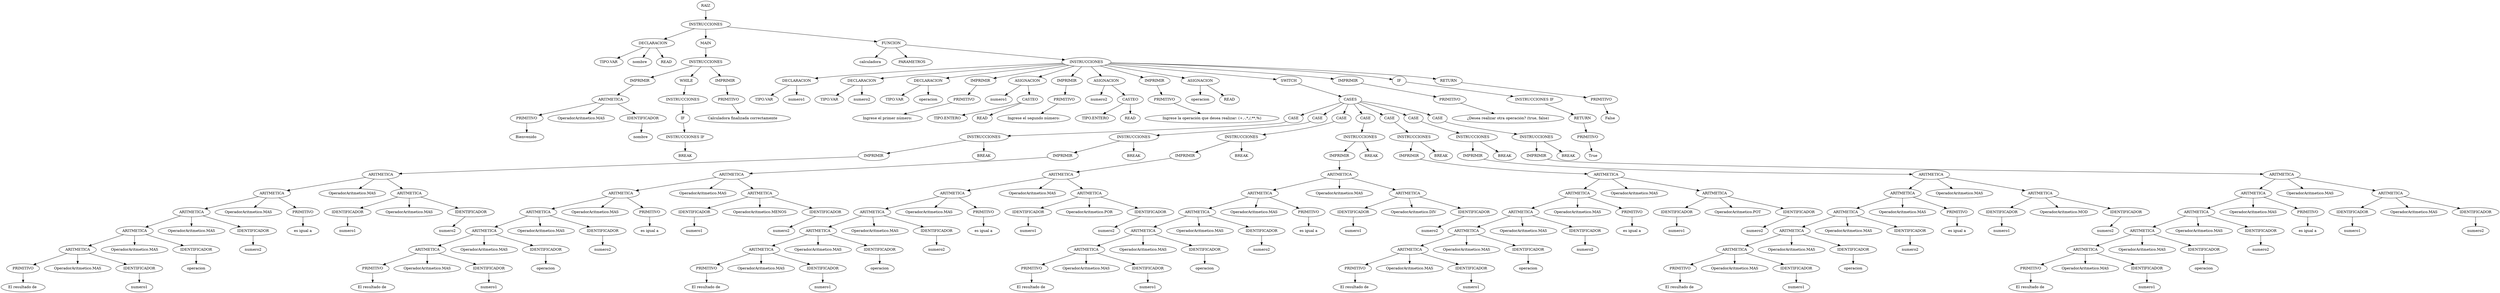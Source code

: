 digraph {
n0[label="RAIZ"];
n1[label="INSTRUCCIONES"];
n0->n1;
n2[label="DECLARACION"];
n1->n2;
n3[label="TIPO.VAR"];
n2->n3;
n4[label="nombre"];
n2->n4;
n5[label="READ"];
n2->n5;
n6[label="MAIN"];
n1->n6;
n7[label="INSTRUCCIONES"];
n6->n7;
n8[label="IMPRIMIR"];
n7->n8;
n9[label="ARITMETICA"];
n8->n9;
n10[label="PRIMITIVO"];
n9->n10;
n11[label="Bienvenido "];
n10->n11;
n12[label="OperadorAritmetico.MAS"];
n9->n12;
n13[label="IDENTIFICADOR"];
n9->n13;
n14[label="nombre"];
n13->n14;
n15[label="WHILE"];
n7->n15;
n16[label="INSTRUCCIONES"];
n15->n16;
n17[label="IF"];
n16->n17;
n18[label="INSTRUCCIONES IF"];
n17->n18;
n19[label="BREAK"];
n18->n19;
n20[label="IMPRIMIR"];
n7->n20;
n21[label="PRIMITIVO"];
n20->n21;
n22[label="Calculadora finalizada correctamente"];
n21->n22;
n23[label="FUNCION"];
n1->n23;
n24[label="calculadora"];
n23->n24;
n25[label="PARAMETROS"];
n23->n25;
n26[label="INSTRUCCIONES"];
n23->n26;
n27[label="DECLARACION"];
n26->n27;
n28[label="TIPO.VAR"];
n27->n28;
n29[label="numero1"];
n27->n29;
n30[label="DECLARACION"];
n26->n30;
n31[label="TIPO.VAR"];
n30->n31;
n32[label="numero2"];
n30->n32;
n33[label="DECLARACION"];
n26->n33;
n34[label="TIPO.VAR"];
n33->n34;
n35[label="operacion"];
n33->n35;
n36[label="IMPRIMIR"];
n26->n36;
n37[label="PRIMITIVO"];
n36->n37;
n38[label="Ingrese el primer número:
"];
n37->n38;
n39[label="ASIGNACION"];
n26->n39;
n40[label="numero1"];
n39->n40;
n41[label="CASTEO"];
n39->n41;
n42[label="TIPO.ENTERO"];
n41->n42;
n43[label="READ"];
n41->n43;
n44[label="IMPRIMIR"];
n26->n44;
n45[label="PRIMITIVO"];
n44->n45;
n46[label="Ingrese el segundo número:
"];
n45->n46;
n47[label="ASIGNACION"];
n26->n47;
n48[label="numero2"];
n47->n48;
n49[label="CASTEO"];
n47->n49;
n50[label="TIPO.ENTERO"];
n49->n50;
n51[label="READ"];
n49->n51;
n52[label="IMPRIMIR"];
n26->n52;
n53[label="PRIMITIVO"];
n52->n53;
n54[label="Ingrese la operación que desea realizar: (+,-,*,/,**,%)
"];
n53->n54;
n55[label="ASIGNACION"];
n26->n55;
n56[label="operacion"];
n55->n56;
n57[label="READ"];
n55->n57;
n58[label="SWITCH"];
n26->n58;
n59[label="CASES"];
n58->n59;
n60[label="CASE"];
n59->n60;
n61[label="INSTRUCCIONES"];
n60->n61;
n62[label="IMPRIMIR"];
n61->n62;
n63[label="ARITMETICA"];
n62->n63;
n64[label="ARITMETICA"];
n63->n64;
n65[label="ARITMETICA"];
n64->n65;
n66[label="ARITMETICA"];
n65->n66;
n67[label="ARITMETICA"];
n66->n67;
n68[label="PRIMITIVO"];
n67->n68;
n69[label="El resultado de "];
n68->n69;
n70[label="OperadorAritmetico.MAS"];
n67->n70;
n71[label="IDENTIFICADOR"];
n67->n71;
n72[label="numero1"];
n71->n72;
n73[label="OperadorAritmetico.MAS"];
n66->n73;
n74[label="IDENTIFICADOR"];
n66->n74;
n75[label="operacion"];
n74->n75;
n76[label="OperadorAritmetico.MAS"];
n65->n76;
n77[label="IDENTIFICADOR"];
n65->n77;
n78[label="numero2"];
n77->n78;
n79[label="OperadorAritmetico.MAS"];
n64->n79;
n80[label="PRIMITIVO"];
n64->n80;
n81[label=" es igual a "];
n80->n81;
n82[label="OperadorAritmetico.MAS"];
n63->n82;
n83[label="ARITMETICA"];
n63->n83;
n84[label="IDENTIFICADOR"];
n83->n84;
n85[label="numero1"];
n84->n85;
n86[label="OperadorAritmetico.MAS"];
n83->n86;
n87[label="IDENTIFICADOR"];
n83->n87;
n88[label="numero2"];
n87->n88;
n89[label="BREAK"];
n61->n89;
n90[label="CASE"];
n59->n90;
n91[label="INSTRUCCIONES"];
n90->n91;
n92[label="IMPRIMIR"];
n91->n92;
n93[label="ARITMETICA"];
n92->n93;
n94[label="ARITMETICA"];
n93->n94;
n95[label="ARITMETICA"];
n94->n95;
n96[label="ARITMETICA"];
n95->n96;
n97[label="ARITMETICA"];
n96->n97;
n98[label="PRIMITIVO"];
n97->n98;
n99[label="El resultado de "];
n98->n99;
n100[label="OperadorAritmetico.MAS"];
n97->n100;
n101[label="IDENTIFICADOR"];
n97->n101;
n102[label="numero1"];
n101->n102;
n103[label="OperadorAritmetico.MAS"];
n96->n103;
n104[label="IDENTIFICADOR"];
n96->n104;
n105[label="operacion"];
n104->n105;
n106[label="OperadorAritmetico.MAS"];
n95->n106;
n107[label="IDENTIFICADOR"];
n95->n107;
n108[label="numero2"];
n107->n108;
n109[label="OperadorAritmetico.MAS"];
n94->n109;
n110[label="PRIMITIVO"];
n94->n110;
n111[label=" es igual a "];
n110->n111;
n112[label="OperadorAritmetico.MAS"];
n93->n112;
n113[label="ARITMETICA"];
n93->n113;
n114[label="IDENTIFICADOR"];
n113->n114;
n115[label="numero1"];
n114->n115;
n116[label="OperadorAritmetico.MENOS"];
n113->n116;
n117[label="IDENTIFICADOR"];
n113->n117;
n118[label="numero2"];
n117->n118;
n119[label="BREAK"];
n91->n119;
n120[label="CASE"];
n59->n120;
n121[label="INSTRUCCIONES"];
n120->n121;
n122[label="IMPRIMIR"];
n121->n122;
n123[label="ARITMETICA"];
n122->n123;
n124[label="ARITMETICA"];
n123->n124;
n125[label="ARITMETICA"];
n124->n125;
n126[label="ARITMETICA"];
n125->n126;
n127[label="ARITMETICA"];
n126->n127;
n128[label="PRIMITIVO"];
n127->n128;
n129[label="El resultado de "];
n128->n129;
n130[label="OperadorAritmetico.MAS"];
n127->n130;
n131[label="IDENTIFICADOR"];
n127->n131;
n132[label="numero1"];
n131->n132;
n133[label="OperadorAritmetico.MAS"];
n126->n133;
n134[label="IDENTIFICADOR"];
n126->n134;
n135[label="operacion"];
n134->n135;
n136[label="OperadorAritmetico.MAS"];
n125->n136;
n137[label="IDENTIFICADOR"];
n125->n137;
n138[label="numero2"];
n137->n138;
n139[label="OperadorAritmetico.MAS"];
n124->n139;
n140[label="PRIMITIVO"];
n124->n140;
n141[label=" es igual a "];
n140->n141;
n142[label="OperadorAritmetico.MAS"];
n123->n142;
n143[label="ARITMETICA"];
n123->n143;
n144[label="IDENTIFICADOR"];
n143->n144;
n145[label="numero1"];
n144->n145;
n146[label="OperadorAritmetico.POR"];
n143->n146;
n147[label="IDENTIFICADOR"];
n143->n147;
n148[label="numero2"];
n147->n148;
n149[label="BREAK"];
n121->n149;
n150[label="CASE"];
n59->n150;
n151[label="INSTRUCCIONES"];
n150->n151;
n152[label="IMPRIMIR"];
n151->n152;
n153[label="ARITMETICA"];
n152->n153;
n154[label="ARITMETICA"];
n153->n154;
n155[label="ARITMETICA"];
n154->n155;
n156[label="ARITMETICA"];
n155->n156;
n157[label="ARITMETICA"];
n156->n157;
n158[label="PRIMITIVO"];
n157->n158;
n159[label="El resultado de "];
n158->n159;
n160[label="OperadorAritmetico.MAS"];
n157->n160;
n161[label="IDENTIFICADOR"];
n157->n161;
n162[label="numero1"];
n161->n162;
n163[label="OperadorAritmetico.MAS"];
n156->n163;
n164[label="IDENTIFICADOR"];
n156->n164;
n165[label="operacion"];
n164->n165;
n166[label="OperadorAritmetico.MAS"];
n155->n166;
n167[label="IDENTIFICADOR"];
n155->n167;
n168[label="numero2"];
n167->n168;
n169[label="OperadorAritmetico.MAS"];
n154->n169;
n170[label="PRIMITIVO"];
n154->n170;
n171[label=" es igual a "];
n170->n171;
n172[label="OperadorAritmetico.MAS"];
n153->n172;
n173[label="ARITMETICA"];
n153->n173;
n174[label="IDENTIFICADOR"];
n173->n174;
n175[label="numero1"];
n174->n175;
n176[label="OperadorAritmetico.DIV"];
n173->n176;
n177[label="IDENTIFICADOR"];
n173->n177;
n178[label="numero2"];
n177->n178;
n179[label="BREAK"];
n151->n179;
n180[label="CASE"];
n59->n180;
n181[label="INSTRUCCIONES"];
n180->n181;
n182[label="IMPRIMIR"];
n181->n182;
n183[label="ARITMETICA"];
n182->n183;
n184[label="ARITMETICA"];
n183->n184;
n185[label="ARITMETICA"];
n184->n185;
n186[label="ARITMETICA"];
n185->n186;
n187[label="ARITMETICA"];
n186->n187;
n188[label="PRIMITIVO"];
n187->n188;
n189[label="El resultado de "];
n188->n189;
n190[label="OperadorAritmetico.MAS"];
n187->n190;
n191[label="IDENTIFICADOR"];
n187->n191;
n192[label="numero1"];
n191->n192;
n193[label="OperadorAritmetico.MAS"];
n186->n193;
n194[label="IDENTIFICADOR"];
n186->n194;
n195[label="operacion"];
n194->n195;
n196[label="OperadorAritmetico.MAS"];
n185->n196;
n197[label="IDENTIFICADOR"];
n185->n197;
n198[label="numero2"];
n197->n198;
n199[label="OperadorAritmetico.MAS"];
n184->n199;
n200[label="PRIMITIVO"];
n184->n200;
n201[label=" es igual a "];
n200->n201;
n202[label="OperadorAritmetico.MAS"];
n183->n202;
n203[label="ARITMETICA"];
n183->n203;
n204[label="IDENTIFICADOR"];
n203->n204;
n205[label="numero1"];
n204->n205;
n206[label="OperadorAritmetico.POT"];
n203->n206;
n207[label="IDENTIFICADOR"];
n203->n207;
n208[label="numero2"];
n207->n208;
n209[label="BREAK"];
n181->n209;
n210[label="CASE"];
n59->n210;
n211[label="INSTRUCCIONES"];
n210->n211;
n212[label="IMPRIMIR"];
n211->n212;
n213[label="ARITMETICA"];
n212->n213;
n214[label="ARITMETICA"];
n213->n214;
n215[label="ARITMETICA"];
n214->n215;
n216[label="ARITMETICA"];
n215->n216;
n217[label="ARITMETICA"];
n216->n217;
n218[label="PRIMITIVO"];
n217->n218;
n219[label="El resultado de "];
n218->n219;
n220[label="OperadorAritmetico.MAS"];
n217->n220;
n221[label="IDENTIFICADOR"];
n217->n221;
n222[label="numero1"];
n221->n222;
n223[label="OperadorAritmetico.MAS"];
n216->n223;
n224[label="IDENTIFICADOR"];
n216->n224;
n225[label="operacion"];
n224->n225;
n226[label="OperadorAritmetico.MAS"];
n215->n226;
n227[label="IDENTIFICADOR"];
n215->n227;
n228[label="numero2"];
n227->n228;
n229[label="OperadorAritmetico.MAS"];
n214->n229;
n230[label="PRIMITIVO"];
n214->n230;
n231[label=" es igual a "];
n230->n231;
n232[label="OperadorAritmetico.MAS"];
n213->n232;
n233[label="ARITMETICA"];
n213->n233;
n234[label="IDENTIFICADOR"];
n233->n234;
n235[label="numero1"];
n234->n235;
n236[label="OperadorAritmetico.MOD"];
n233->n236;
n237[label="IDENTIFICADOR"];
n233->n237;
n238[label="numero2"];
n237->n238;
n239[label="BREAK"];
n211->n239;
n240[label="CASE"];
n59->n240;
n241[label="INSTRUCCIONES"];
n240->n241;
n242[label="IMPRIMIR"];
n241->n242;
n243[label="ARITMETICA"];
n242->n243;
n244[label="ARITMETICA"];
n243->n244;
n245[label="ARITMETICA"];
n244->n245;
n246[label="ARITMETICA"];
n245->n246;
n247[label="ARITMETICA"];
n246->n247;
n248[label="PRIMITIVO"];
n247->n248;
n249[label="El resultado de "];
n248->n249;
n250[label="OperadorAritmetico.MAS"];
n247->n250;
n251[label="IDENTIFICADOR"];
n247->n251;
n252[label="numero1"];
n251->n252;
n253[label="OperadorAritmetico.MAS"];
n246->n253;
n254[label="IDENTIFICADOR"];
n246->n254;
n255[label="operacion"];
n254->n255;
n256[label="OperadorAritmetico.MAS"];
n245->n256;
n257[label="IDENTIFICADOR"];
n245->n257;
n258[label="numero2"];
n257->n258;
n259[label="OperadorAritmetico.MAS"];
n244->n259;
n260[label="PRIMITIVO"];
n244->n260;
n261[label=" es igual a "];
n260->n261;
n262[label="OperadorAritmetico.MAS"];
n243->n262;
n263[label="ARITMETICA"];
n243->n263;
n264[label="IDENTIFICADOR"];
n263->n264;
n265[label="numero1"];
n264->n265;
n266[label="OperadorAritmetico.MAS"];
n263->n266;
n267[label="IDENTIFICADOR"];
n263->n267;
n268[label="numero2"];
n267->n268;
n269[label="BREAK"];
n241->n269;
n270[label="IMPRIMIR"];
n26->n270;
n271[label="PRIMITIVO"];
n270->n271;
n272[label="¿Desea realizar otra operación? (true, false)
"];
n271->n272;
n273[label="IF"];
n26->n273;
n274[label="INSTRUCCIONES IF"];
n273->n274;
n275[label="RETURN"];
n274->n275;
n276[label="PRIMITIVO"];
n275->n276;
n277[label="True"];
n276->n277;
n278[label="RETURN"];
n26->n278;
n279[label="PRIMITIVO"];
n278->n279;
n280[label="False"];
n279->n280;
}